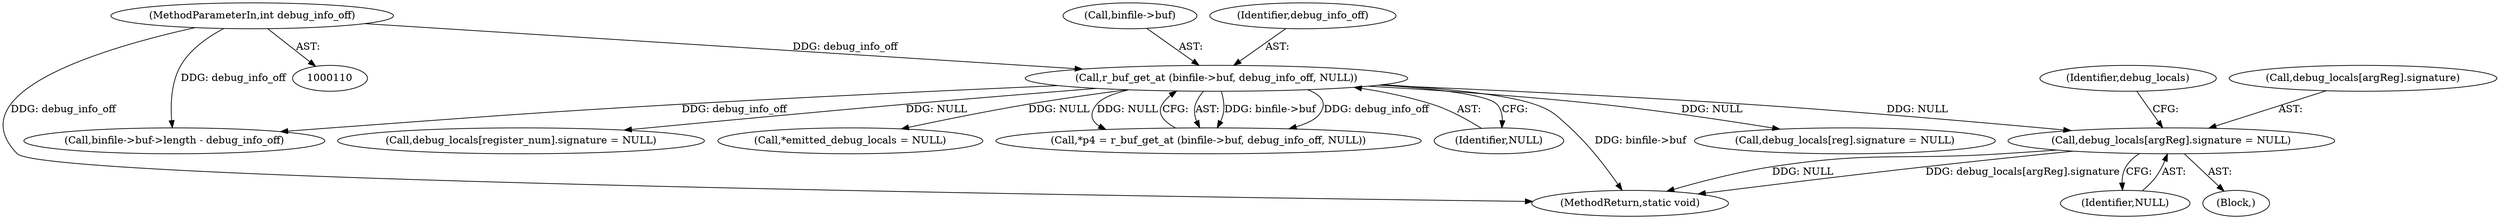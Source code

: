 digraph "0_radare2_ad55822430a03fe075221b543efb434567e9e431@array" {
"1000265" [label="(Call,debug_locals[argReg].signature = NULL)"];
"1000132" [label="(Call,r_buf_get_at (binfile->buf, debug_info_off, NULL))"];
"1000121" [label="(MethodParameterIn,int debug_info_off)"];
"1000130" [label="(Call,*p4 = r_buf_get_at (binfile->buf, debug_info_off, NULL))"];
"1000133" [label="(Call,binfile->buf)"];
"1000143" [label="(Call,binfile->buf->length - debug_info_off)"];
"1001185" [label="(MethodReturn,static void)"];
"1000132" [label="(Call,r_buf_get_at (binfile->buf, debug_info_off, NULL))"];
"1000241" [label="(Block,)"];
"1000136" [label="(Identifier,debug_info_off)"];
"1000375" [label="(Call,debug_locals[reg].signature = NULL)"];
"1000275" [label="(Identifier,debug_locals)"];
"1000265" [label="(Call,debug_locals[argReg].signature = NULL)"];
"1000137" [label="(Identifier,NULL)"];
"1000121" [label="(MethodParameterIn,int debug_info_off)"];
"1000594" [label="(Call,debug_locals[register_num].signature = NULL)"];
"1000266" [label="(Call,debug_locals[argReg].signature)"];
"1000168" [label="(Call,*emitted_debug_locals = NULL)"];
"1000271" [label="(Identifier,NULL)"];
"1000265" -> "1000241"  [label="AST: "];
"1000265" -> "1000271"  [label="CFG: "];
"1000266" -> "1000265"  [label="AST: "];
"1000271" -> "1000265"  [label="AST: "];
"1000275" -> "1000265"  [label="CFG: "];
"1000265" -> "1001185"  [label="DDG: debug_locals[argReg].signature"];
"1000265" -> "1001185"  [label="DDG: NULL"];
"1000132" -> "1000265"  [label="DDG: NULL"];
"1000132" -> "1000130"  [label="AST: "];
"1000132" -> "1000137"  [label="CFG: "];
"1000133" -> "1000132"  [label="AST: "];
"1000136" -> "1000132"  [label="AST: "];
"1000137" -> "1000132"  [label="AST: "];
"1000130" -> "1000132"  [label="CFG: "];
"1000132" -> "1001185"  [label="DDG: binfile->buf"];
"1000132" -> "1000130"  [label="DDG: binfile->buf"];
"1000132" -> "1000130"  [label="DDG: debug_info_off"];
"1000132" -> "1000130"  [label="DDG: NULL"];
"1000121" -> "1000132"  [label="DDG: debug_info_off"];
"1000132" -> "1000143"  [label="DDG: debug_info_off"];
"1000132" -> "1000168"  [label="DDG: NULL"];
"1000132" -> "1000375"  [label="DDG: NULL"];
"1000132" -> "1000594"  [label="DDG: NULL"];
"1000121" -> "1000110"  [label="AST: "];
"1000121" -> "1001185"  [label="DDG: debug_info_off"];
"1000121" -> "1000143"  [label="DDG: debug_info_off"];
}
